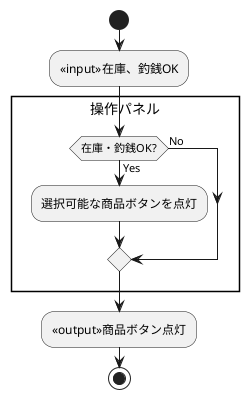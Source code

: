 
@startuml
start
:<<input>>在庫、釣銭OK;
rectangle 操作パネル {
  if (在庫・釣銭OK?) then (Yes)      
      :選択可能な商品ボタンを点灯;
  else (No)      
  endif
}
:<<output>>商品ボタン点灯;
stop
@enduml
